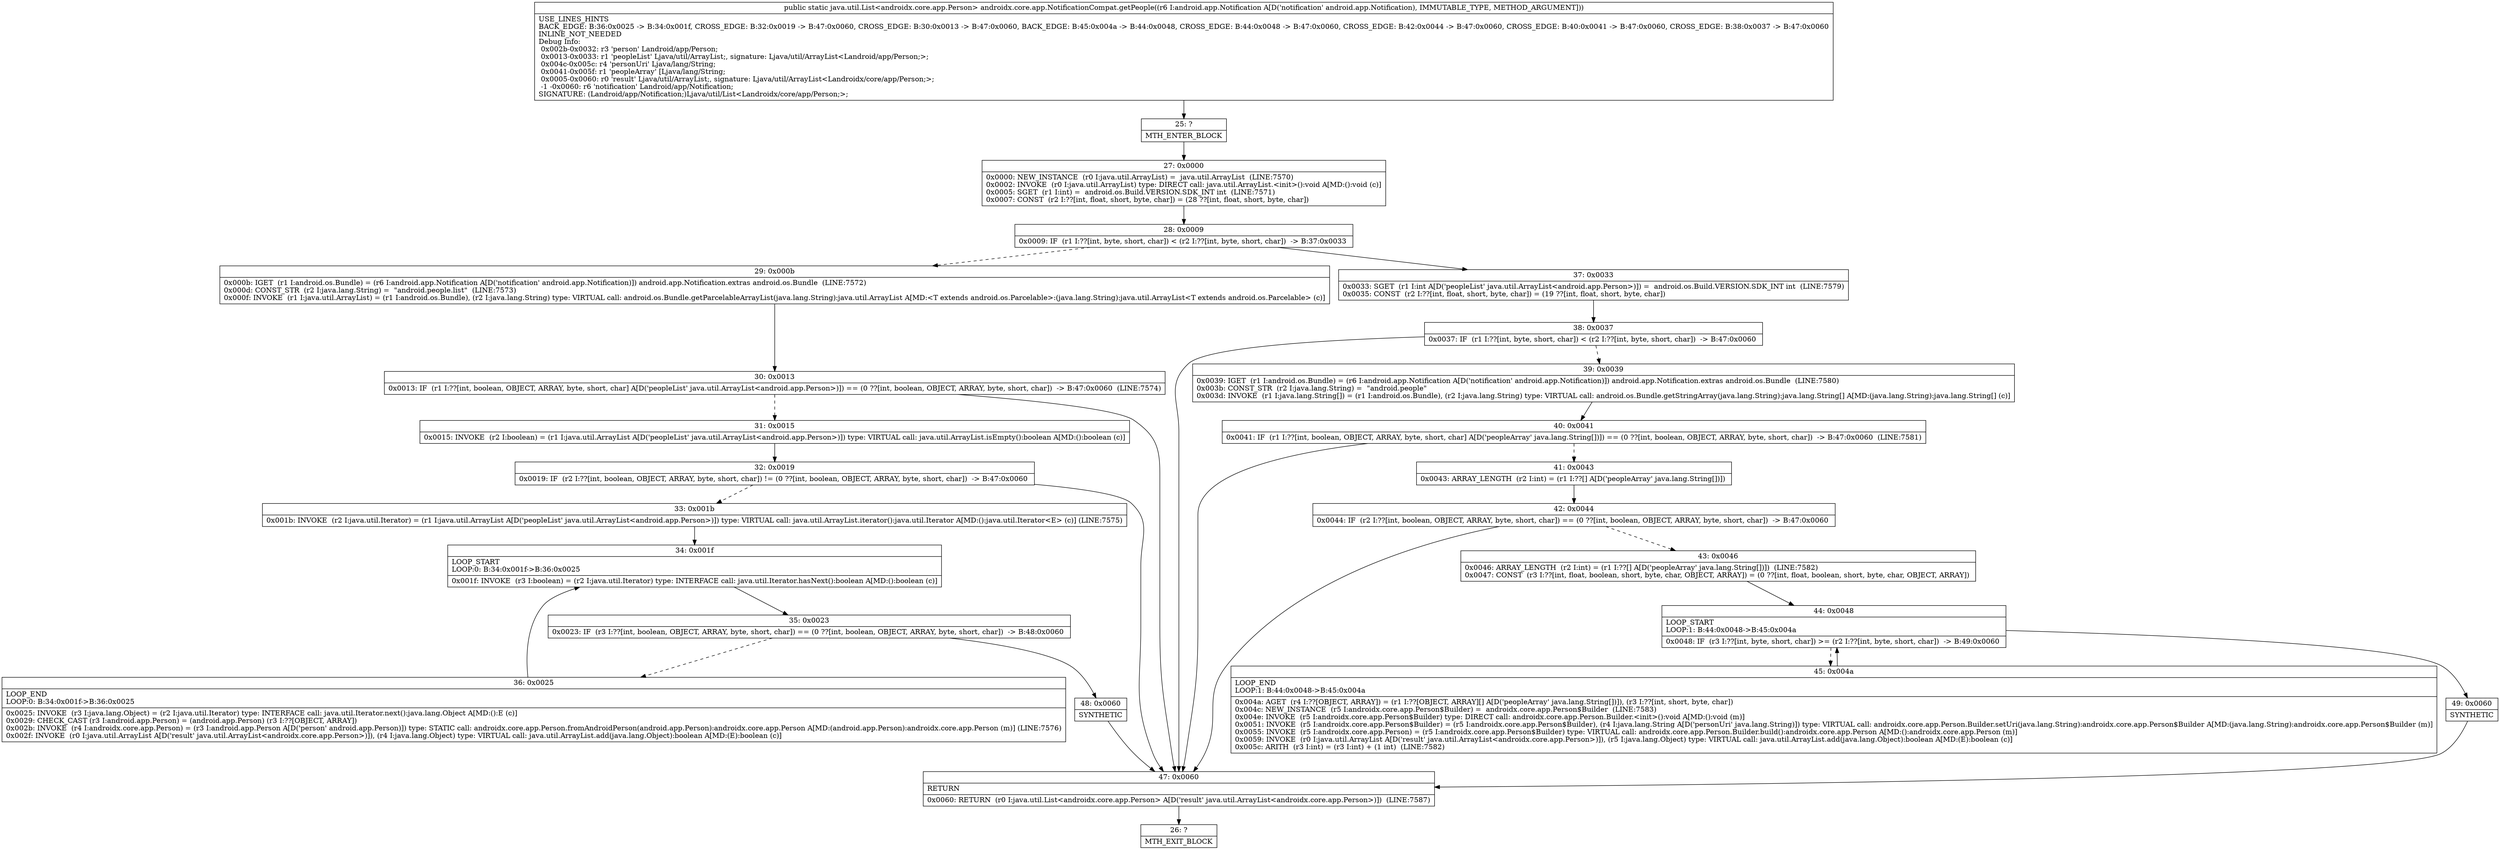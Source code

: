 digraph "CFG forandroidx.core.app.NotificationCompat.getPeople(Landroid\/app\/Notification;)Ljava\/util\/List;" {
Node_25 [shape=record,label="{25\:\ ?|MTH_ENTER_BLOCK\l}"];
Node_27 [shape=record,label="{27\:\ 0x0000|0x0000: NEW_INSTANCE  (r0 I:java.util.ArrayList) =  java.util.ArrayList  (LINE:7570)\l0x0002: INVOKE  (r0 I:java.util.ArrayList) type: DIRECT call: java.util.ArrayList.\<init\>():void A[MD:():void (c)]\l0x0005: SGET  (r1 I:int) =  android.os.Build.VERSION.SDK_INT int  (LINE:7571)\l0x0007: CONST  (r2 I:??[int, float, short, byte, char]) = (28 ??[int, float, short, byte, char]) \l}"];
Node_28 [shape=record,label="{28\:\ 0x0009|0x0009: IF  (r1 I:??[int, byte, short, char]) \< (r2 I:??[int, byte, short, char])  \-\> B:37:0x0033 \l}"];
Node_29 [shape=record,label="{29\:\ 0x000b|0x000b: IGET  (r1 I:android.os.Bundle) = (r6 I:android.app.Notification A[D('notification' android.app.Notification)]) android.app.Notification.extras android.os.Bundle  (LINE:7572)\l0x000d: CONST_STR  (r2 I:java.lang.String) =  \"android.people.list\"  (LINE:7573)\l0x000f: INVOKE  (r1 I:java.util.ArrayList) = (r1 I:android.os.Bundle), (r2 I:java.lang.String) type: VIRTUAL call: android.os.Bundle.getParcelableArrayList(java.lang.String):java.util.ArrayList A[MD:\<T extends android.os.Parcelable\>:(java.lang.String):java.util.ArrayList\<T extends android.os.Parcelable\> (c)]\l}"];
Node_30 [shape=record,label="{30\:\ 0x0013|0x0013: IF  (r1 I:??[int, boolean, OBJECT, ARRAY, byte, short, char] A[D('peopleList' java.util.ArrayList\<android.app.Person\>)]) == (0 ??[int, boolean, OBJECT, ARRAY, byte, short, char])  \-\> B:47:0x0060  (LINE:7574)\l}"];
Node_31 [shape=record,label="{31\:\ 0x0015|0x0015: INVOKE  (r2 I:boolean) = (r1 I:java.util.ArrayList A[D('peopleList' java.util.ArrayList\<android.app.Person\>)]) type: VIRTUAL call: java.util.ArrayList.isEmpty():boolean A[MD:():boolean (c)]\l}"];
Node_32 [shape=record,label="{32\:\ 0x0019|0x0019: IF  (r2 I:??[int, boolean, OBJECT, ARRAY, byte, short, char]) != (0 ??[int, boolean, OBJECT, ARRAY, byte, short, char])  \-\> B:47:0x0060 \l}"];
Node_33 [shape=record,label="{33\:\ 0x001b|0x001b: INVOKE  (r2 I:java.util.Iterator) = (r1 I:java.util.ArrayList A[D('peopleList' java.util.ArrayList\<android.app.Person\>)]) type: VIRTUAL call: java.util.ArrayList.iterator():java.util.Iterator A[MD:():java.util.Iterator\<E\> (c)] (LINE:7575)\l}"];
Node_34 [shape=record,label="{34\:\ 0x001f|LOOP_START\lLOOP:0: B:34:0x001f\-\>B:36:0x0025\l|0x001f: INVOKE  (r3 I:boolean) = (r2 I:java.util.Iterator) type: INTERFACE call: java.util.Iterator.hasNext():boolean A[MD:():boolean (c)]\l}"];
Node_35 [shape=record,label="{35\:\ 0x0023|0x0023: IF  (r3 I:??[int, boolean, OBJECT, ARRAY, byte, short, char]) == (0 ??[int, boolean, OBJECT, ARRAY, byte, short, char])  \-\> B:48:0x0060 \l}"];
Node_36 [shape=record,label="{36\:\ 0x0025|LOOP_END\lLOOP:0: B:34:0x001f\-\>B:36:0x0025\l|0x0025: INVOKE  (r3 I:java.lang.Object) = (r2 I:java.util.Iterator) type: INTERFACE call: java.util.Iterator.next():java.lang.Object A[MD:():E (c)]\l0x0029: CHECK_CAST (r3 I:android.app.Person) = (android.app.Person) (r3 I:??[OBJECT, ARRAY]) \l0x002b: INVOKE  (r4 I:androidx.core.app.Person) = (r3 I:android.app.Person A[D('person' android.app.Person)]) type: STATIC call: androidx.core.app.Person.fromAndroidPerson(android.app.Person):androidx.core.app.Person A[MD:(android.app.Person):androidx.core.app.Person (m)] (LINE:7576)\l0x002f: INVOKE  (r0 I:java.util.ArrayList A[D('result' java.util.ArrayList\<androidx.core.app.Person\>)]), (r4 I:java.lang.Object) type: VIRTUAL call: java.util.ArrayList.add(java.lang.Object):boolean A[MD:(E):boolean (c)]\l}"];
Node_48 [shape=record,label="{48\:\ 0x0060|SYNTHETIC\l}"];
Node_47 [shape=record,label="{47\:\ 0x0060|RETURN\l|0x0060: RETURN  (r0 I:java.util.List\<androidx.core.app.Person\> A[D('result' java.util.ArrayList\<androidx.core.app.Person\>)])  (LINE:7587)\l}"];
Node_26 [shape=record,label="{26\:\ ?|MTH_EXIT_BLOCK\l}"];
Node_37 [shape=record,label="{37\:\ 0x0033|0x0033: SGET  (r1 I:int A[D('peopleList' java.util.ArrayList\<android.app.Person\>)]) =  android.os.Build.VERSION.SDK_INT int  (LINE:7579)\l0x0035: CONST  (r2 I:??[int, float, short, byte, char]) = (19 ??[int, float, short, byte, char]) \l}"];
Node_38 [shape=record,label="{38\:\ 0x0037|0x0037: IF  (r1 I:??[int, byte, short, char]) \< (r2 I:??[int, byte, short, char])  \-\> B:47:0x0060 \l}"];
Node_39 [shape=record,label="{39\:\ 0x0039|0x0039: IGET  (r1 I:android.os.Bundle) = (r6 I:android.app.Notification A[D('notification' android.app.Notification)]) android.app.Notification.extras android.os.Bundle  (LINE:7580)\l0x003b: CONST_STR  (r2 I:java.lang.String) =  \"android.people\" \l0x003d: INVOKE  (r1 I:java.lang.String[]) = (r1 I:android.os.Bundle), (r2 I:java.lang.String) type: VIRTUAL call: android.os.Bundle.getStringArray(java.lang.String):java.lang.String[] A[MD:(java.lang.String):java.lang.String[] (c)]\l}"];
Node_40 [shape=record,label="{40\:\ 0x0041|0x0041: IF  (r1 I:??[int, boolean, OBJECT, ARRAY, byte, short, char] A[D('peopleArray' java.lang.String[])]) == (0 ??[int, boolean, OBJECT, ARRAY, byte, short, char])  \-\> B:47:0x0060  (LINE:7581)\l}"];
Node_41 [shape=record,label="{41\:\ 0x0043|0x0043: ARRAY_LENGTH  (r2 I:int) = (r1 I:??[] A[D('peopleArray' java.lang.String[])]) \l}"];
Node_42 [shape=record,label="{42\:\ 0x0044|0x0044: IF  (r2 I:??[int, boolean, OBJECT, ARRAY, byte, short, char]) == (0 ??[int, boolean, OBJECT, ARRAY, byte, short, char])  \-\> B:47:0x0060 \l}"];
Node_43 [shape=record,label="{43\:\ 0x0046|0x0046: ARRAY_LENGTH  (r2 I:int) = (r1 I:??[] A[D('peopleArray' java.lang.String[])])  (LINE:7582)\l0x0047: CONST  (r3 I:??[int, float, boolean, short, byte, char, OBJECT, ARRAY]) = (0 ??[int, float, boolean, short, byte, char, OBJECT, ARRAY]) \l}"];
Node_44 [shape=record,label="{44\:\ 0x0048|LOOP_START\lLOOP:1: B:44:0x0048\-\>B:45:0x004a\l|0x0048: IF  (r3 I:??[int, byte, short, char]) \>= (r2 I:??[int, byte, short, char])  \-\> B:49:0x0060 \l}"];
Node_45 [shape=record,label="{45\:\ 0x004a|LOOP_END\lLOOP:1: B:44:0x0048\-\>B:45:0x004a\l|0x004a: AGET  (r4 I:??[OBJECT, ARRAY]) = (r1 I:??[OBJECT, ARRAY][] A[D('peopleArray' java.lang.String[])]), (r3 I:??[int, short, byte, char]) \l0x004c: NEW_INSTANCE  (r5 I:androidx.core.app.Person$Builder) =  androidx.core.app.Person$Builder  (LINE:7583)\l0x004e: INVOKE  (r5 I:androidx.core.app.Person$Builder) type: DIRECT call: androidx.core.app.Person.Builder.\<init\>():void A[MD:():void (m)]\l0x0051: INVOKE  (r5 I:androidx.core.app.Person$Builder) = (r5 I:androidx.core.app.Person$Builder), (r4 I:java.lang.String A[D('personUri' java.lang.String)]) type: VIRTUAL call: androidx.core.app.Person.Builder.setUri(java.lang.String):androidx.core.app.Person$Builder A[MD:(java.lang.String):androidx.core.app.Person$Builder (m)]\l0x0055: INVOKE  (r5 I:androidx.core.app.Person) = (r5 I:androidx.core.app.Person$Builder) type: VIRTUAL call: androidx.core.app.Person.Builder.build():androidx.core.app.Person A[MD:():androidx.core.app.Person (m)]\l0x0059: INVOKE  (r0 I:java.util.ArrayList A[D('result' java.util.ArrayList\<androidx.core.app.Person\>)]), (r5 I:java.lang.Object) type: VIRTUAL call: java.util.ArrayList.add(java.lang.Object):boolean A[MD:(E):boolean (c)]\l0x005c: ARITH  (r3 I:int) = (r3 I:int) + (1 int)  (LINE:7582)\l}"];
Node_49 [shape=record,label="{49\:\ 0x0060|SYNTHETIC\l}"];
MethodNode[shape=record,label="{public static java.util.List\<androidx.core.app.Person\> androidx.core.app.NotificationCompat.getPeople((r6 I:android.app.Notification A[D('notification' android.app.Notification), IMMUTABLE_TYPE, METHOD_ARGUMENT]))  | USE_LINES_HINTS\lBACK_EDGE: B:36:0x0025 \-\> B:34:0x001f, CROSS_EDGE: B:32:0x0019 \-\> B:47:0x0060, CROSS_EDGE: B:30:0x0013 \-\> B:47:0x0060, BACK_EDGE: B:45:0x004a \-\> B:44:0x0048, CROSS_EDGE: B:44:0x0048 \-\> B:47:0x0060, CROSS_EDGE: B:42:0x0044 \-\> B:47:0x0060, CROSS_EDGE: B:40:0x0041 \-\> B:47:0x0060, CROSS_EDGE: B:38:0x0037 \-\> B:47:0x0060\lINLINE_NOT_NEEDED\lDebug Info:\l  0x002b\-0x0032: r3 'person' Landroid\/app\/Person;\l  0x0013\-0x0033: r1 'peopleList' Ljava\/util\/ArrayList;, signature: Ljava\/util\/ArrayList\<Landroid\/app\/Person;\>;\l  0x004c\-0x005c: r4 'personUri' Ljava\/lang\/String;\l  0x0041\-0x005f: r1 'peopleArray' [Ljava\/lang\/String;\l  0x0005\-0x0060: r0 'result' Ljava\/util\/ArrayList;, signature: Ljava\/util\/ArrayList\<Landroidx\/core\/app\/Person;\>;\l  \-1 \-0x0060: r6 'notification' Landroid\/app\/Notification;\lSIGNATURE: (Landroid\/app\/Notification;)Ljava\/util\/List\<Landroidx\/core\/app\/Person;\>;\l}"];
MethodNode -> Node_25;Node_25 -> Node_27;
Node_27 -> Node_28;
Node_28 -> Node_29[style=dashed];
Node_28 -> Node_37;
Node_29 -> Node_30;
Node_30 -> Node_31[style=dashed];
Node_30 -> Node_47;
Node_31 -> Node_32;
Node_32 -> Node_33[style=dashed];
Node_32 -> Node_47;
Node_33 -> Node_34;
Node_34 -> Node_35;
Node_35 -> Node_36[style=dashed];
Node_35 -> Node_48;
Node_36 -> Node_34;
Node_48 -> Node_47;
Node_47 -> Node_26;
Node_37 -> Node_38;
Node_38 -> Node_39[style=dashed];
Node_38 -> Node_47;
Node_39 -> Node_40;
Node_40 -> Node_41[style=dashed];
Node_40 -> Node_47;
Node_41 -> Node_42;
Node_42 -> Node_43[style=dashed];
Node_42 -> Node_47;
Node_43 -> Node_44;
Node_44 -> Node_45[style=dashed];
Node_44 -> Node_49;
Node_45 -> Node_44;
Node_49 -> Node_47;
}

